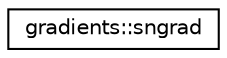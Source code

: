 digraph "Graphical Class Hierarchy"
{
 // LATEX_PDF_SIZE
  edge [fontname="Helvetica",fontsize="10",labelfontname="Helvetica",labelfontsize="10"];
  node [fontname="Helvetica",fontsize="10",shape=record];
  rankdir="LR";
  Node0 [label="gradients::sngrad",height=0.2,width=0.4,color="black", fillcolor="white", style="filled",URL="$interfacegradients_1_1sngrad.html",tooltip=" "];
}
